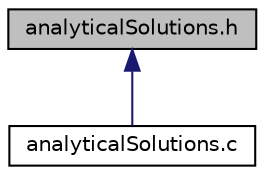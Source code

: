 digraph "analyticalSolutions.h"
{
 // LATEX_PDF_SIZE
  edge [fontname="Helvetica",fontsize="10",labelfontname="Helvetica",labelfontsize="10"];
  node [fontname="Helvetica",fontsize="10",shape=record];
  Node1 [label="analyticalSolutions.h",height=0.2,width=0.4,color="black", fillcolor="grey75", style="filled", fontcolor="black",tooltip=" "];
  Node1 -> Node2 [dir="back",color="midnightblue",fontsize="10",style="solid",fontname="Helvetica"];
  Node2 [label="analyticalSolutions.c",height=0.2,width=0.4,color="black", fillcolor="white", style="filled",URL="$d5/dae/analyticalSolutions_8c.html",tooltip=" "];
}
